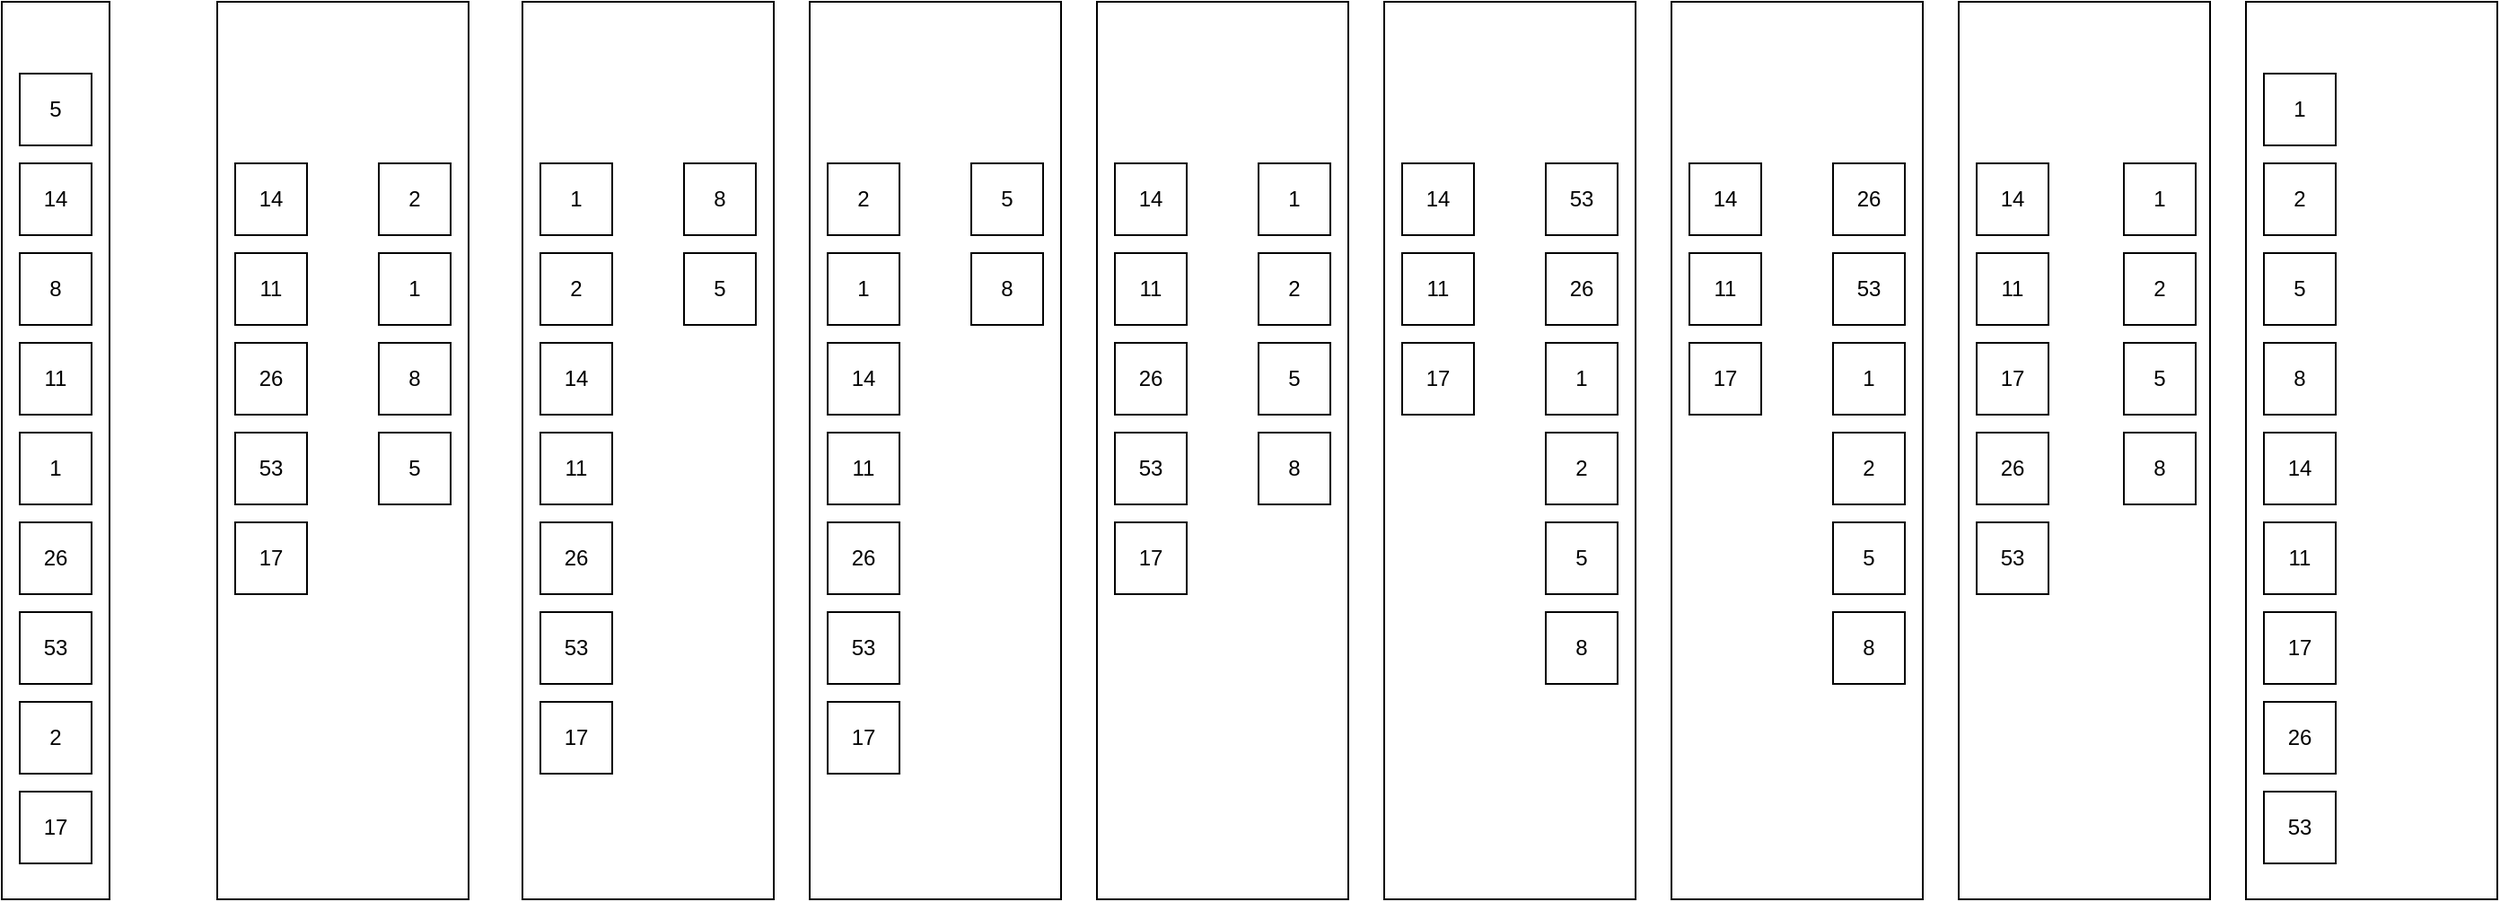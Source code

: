 <mxfile>
    <diagram id="W9HoKVLfJ79cSEUrWKm8" name="Page-1">
        <mxGraphModel dx="2376" dy="795" grid="1" gridSize="10" guides="1" tooltips="1" connect="1" arrows="1" fold="1" page="1" pageScale="1" pageWidth="850" pageHeight="1100" math="0" shadow="0">
            <root>
                <mxCell id="0"/>
                <mxCell id="1" parent="0"/>
                <mxCell id="11" value="" style="rounded=0;whiteSpace=wrap;html=1;" vertex="1" parent="1">
                    <mxGeometry x="70" y="160" width="60" height="500" as="geometry"/>
                </mxCell>
                <mxCell id="2" value="5" style="rounded=0;whiteSpace=wrap;html=1;" vertex="1" parent="1">
                    <mxGeometry x="80" y="200" width="40" height="40" as="geometry"/>
                </mxCell>
                <mxCell id="3" value="8" style="rounded=0;whiteSpace=wrap;html=1;" vertex="1" parent="1">
                    <mxGeometry x="80" y="300" width="40" height="40" as="geometry"/>
                </mxCell>
                <mxCell id="4" value="11" style="rounded=0;whiteSpace=wrap;html=1;" vertex="1" parent="1">
                    <mxGeometry x="80" y="350" width="40" height="40" as="geometry"/>
                </mxCell>
                <mxCell id="5" value="1" style="rounded=0;whiteSpace=wrap;html=1;" vertex="1" parent="1">
                    <mxGeometry x="80" y="400" width="40" height="40" as="geometry"/>
                </mxCell>
                <mxCell id="6" value="14" style="rounded=0;whiteSpace=wrap;html=1;" vertex="1" parent="1">
                    <mxGeometry x="80" y="250" width="40" height="40" as="geometry"/>
                </mxCell>
                <mxCell id="7" value="26" style="rounded=0;whiteSpace=wrap;html=1;" vertex="1" parent="1">
                    <mxGeometry x="80" y="450" width="40" height="40" as="geometry"/>
                </mxCell>
                <mxCell id="8" value="53" style="rounded=0;whiteSpace=wrap;html=1;" vertex="1" parent="1">
                    <mxGeometry x="80" y="500" width="40" height="40" as="geometry"/>
                </mxCell>
                <mxCell id="9" value="2" style="rounded=0;whiteSpace=wrap;html=1;" vertex="1" parent="1">
                    <mxGeometry x="80" y="550" width="40" height="40" as="geometry"/>
                </mxCell>
                <mxCell id="10" value="17" style="rounded=0;whiteSpace=wrap;html=1;" vertex="1" parent="1">
                    <mxGeometry x="80" y="600" width="40" height="40" as="geometry"/>
                </mxCell>
                <mxCell id="12" value="" style="rounded=0;whiteSpace=wrap;html=1;" vertex="1" parent="1">
                    <mxGeometry x="190" y="160" width="140" height="500" as="geometry"/>
                </mxCell>
                <mxCell id="13" value="5" style="rounded=0;whiteSpace=wrap;html=1;" vertex="1" parent="1">
                    <mxGeometry x="280" y="400" width="40" height="40" as="geometry"/>
                </mxCell>
                <mxCell id="14" value="8" style="rounded=0;whiteSpace=wrap;html=1;" vertex="1" parent="1">
                    <mxGeometry x="280" y="350" width="40" height="40" as="geometry"/>
                </mxCell>
                <mxCell id="15" value="11" style="rounded=0;whiteSpace=wrap;html=1;" vertex="1" parent="1">
                    <mxGeometry x="200" y="300" width="40" height="40" as="geometry"/>
                </mxCell>
                <mxCell id="16" value="1" style="rounded=0;whiteSpace=wrap;html=1;" vertex="1" parent="1">
                    <mxGeometry x="280" y="300" width="40" height="40" as="geometry"/>
                </mxCell>
                <mxCell id="17" value="14" style="rounded=0;whiteSpace=wrap;html=1;" vertex="1" parent="1">
                    <mxGeometry x="200" y="250" width="40" height="40" as="geometry"/>
                </mxCell>
                <mxCell id="18" value="26" style="rounded=0;whiteSpace=wrap;html=1;" vertex="1" parent="1">
                    <mxGeometry x="200" y="350" width="40" height="40" as="geometry"/>
                </mxCell>
                <mxCell id="19" value="53" style="rounded=0;whiteSpace=wrap;html=1;" vertex="1" parent="1">
                    <mxGeometry x="200" y="400" width="40" height="40" as="geometry"/>
                </mxCell>
                <mxCell id="20" value="2" style="rounded=0;whiteSpace=wrap;html=1;" vertex="1" parent="1">
                    <mxGeometry x="280" y="250" width="40" height="40" as="geometry"/>
                </mxCell>
                <mxCell id="21" value="17" style="rounded=0;whiteSpace=wrap;html=1;" vertex="1" parent="1">
                    <mxGeometry x="200" y="450" width="40" height="40" as="geometry"/>
                </mxCell>
                <mxCell id="22" value="" style="rounded=0;whiteSpace=wrap;html=1;" vertex="1" parent="1">
                    <mxGeometry x="360" y="160" width="140" height="500" as="geometry"/>
                </mxCell>
                <mxCell id="23" value="5" style="rounded=0;whiteSpace=wrap;html=1;" vertex="1" parent="1">
                    <mxGeometry x="450" y="300" width="40" height="40" as="geometry"/>
                </mxCell>
                <mxCell id="24" value="8" style="rounded=0;whiteSpace=wrap;html=1;" vertex="1" parent="1">
                    <mxGeometry x="450" y="250" width="40" height="40" as="geometry"/>
                </mxCell>
                <mxCell id="25" value="11" style="rounded=0;whiteSpace=wrap;html=1;" vertex="1" parent="1">
                    <mxGeometry x="370" y="400" width="40" height="40" as="geometry"/>
                </mxCell>
                <mxCell id="26" value="1" style="rounded=0;whiteSpace=wrap;html=1;" vertex="1" parent="1">
                    <mxGeometry x="370" y="250" width="40" height="40" as="geometry"/>
                </mxCell>
                <mxCell id="27" value="14" style="rounded=0;whiteSpace=wrap;html=1;" vertex="1" parent="1">
                    <mxGeometry x="370" y="350" width="40" height="40" as="geometry"/>
                </mxCell>
                <mxCell id="28" value="26" style="rounded=0;whiteSpace=wrap;html=1;" vertex="1" parent="1">
                    <mxGeometry x="370" y="450" width="40" height="40" as="geometry"/>
                </mxCell>
                <mxCell id="29" value="53" style="rounded=0;whiteSpace=wrap;html=1;" vertex="1" parent="1">
                    <mxGeometry x="370" y="500" width="40" height="40" as="geometry"/>
                </mxCell>
                <mxCell id="30" value="2" style="rounded=0;whiteSpace=wrap;html=1;" vertex="1" parent="1">
                    <mxGeometry x="370" y="300" width="40" height="40" as="geometry"/>
                </mxCell>
                <mxCell id="31" value="17" style="rounded=0;whiteSpace=wrap;html=1;" vertex="1" parent="1">
                    <mxGeometry x="370" y="550" width="40" height="40" as="geometry"/>
                </mxCell>
                <mxCell id="52" value="" style="rounded=0;whiteSpace=wrap;html=1;" vertex="1" parent="1">
                    <mxGeometry x="520" y="160" width="140" height="500" as="geometry"/>
                </mxCell>
                <mxCell id="53" value="5" style="rounded=0;whiteSpace=wrap;html=1;" vertex="1" parent="1">
                    <mxGeometry x="610" y="250" width="40" height="40" as="geometry"/>
                </mxCell>
                <mxCell id="54" value="8" style="rounded=0;whiteSpace=wrap;html=1;" vertex="1" parent="1">
                    <mxGeometry x="610" y="300" width="40" height="40" as="geometry"/>
                </mxCell>
                <mxCell id="55" value="11" style="rounded=0;whiteSpace=wrap;html=1;" vertex="1" parent="1">
                    <mxGeometry x="530" y="400" width="40" height="40" as="geometry"/>
                </mxCell>
                <mxCell id="56" value="1" style="rounded=0;whiteSpace=wrap;html=1;" vertex="1" parent="1">
                    <mxGeometry x="530" y="300" width="40" height="40" as="geometry"/>
                </mxCell>
                <mxCell id="57" value="14" style="rounded=0;whiteSpace=wrap;html=1;" vertex="1" parent="1">
                    <mxGeometry x="530" y="350" width="40" height="40" as="geometry"/>
                </mxCell>
                <mxCell id="58" value="26" style="rounded=0;whiteSpace=wrap;html=1;" vertex="1" parent="1">
                    <mxGeometry x="530" y="450" width="40" height="40" as="geometry"/>
                </mxCell>
                <mxCell id="59" value="53" style="rounded=0;whiteSpace=wrap;html=1;" vertex="1" parent="1">
                    <mxGeometry x="530" y="500" width="40" height="40" as="geometry"/>
                </mxCell>
                <mxCell id="60" value="2" style="rounded=0;whiteSpace=wrap;html=1;" vertex="1" parent="1">
                    <mxGeometry x="530" y="250" width="40" height="40" as="geometry"/>
                </mxCell>
                <mxCell id="61" value="17" style="rounded=0;whiteSpace=wrap;html=1;" vertex="1" parent="1">
                    <mxGeometry x="530" y="550" width="40" height="40" as="geometry"/>
                </mxCell>
                <mxCell id="62" value="" style="rounded=0;whiteSpace=wrap;html=1;" vertex="1" parent="1">
                    <mxGeometry x="680" y="160" width="140" height="500" as="geometry"/>
                </mxCell>
                <mxCell id="63" value="5" style="rounded=0;whiteSpace=wrap;html=1;" vertex="1" parent="1">
                    <mxGeometry x="770" y="350" width="40" height="40" as="geometry"/>
                </mxCell>
                <mxCell id="64" value="8" style="rounded=0;whiteSpace=wrap;html=1;" vertex="1" parent="1">
                    <mxGeometry x="770" y="400" width="40" height="40" as="geometry"/>
                </mxCell>
                <mxCell id="65" value="11" style="rounded=0;whiteSpace=wrap;html=1;" vertex="1" parent="1">
                    <mxGeometry x="690" y="300" width="40" height="40" as="geometry"/>
                </mxCell>
                <mxCell id="66" value="1" style="rounded=0;whiteSpace=wrap;html=1;" vertex="1" parent="1">
                    <mxGeometry x="770" y="250" width="40" height="40" as="geometry"/>
                </mxCell>
                <mxCell id="67" value="14" style="rounded=0;whiteSpace=wrap;html=1;" vertex="1" parent="1">
                    <mxGeometry x="690" y="250" width="40" height="40" as="geometry"/>
                </mxCell>
                <mxCell id="68" value="26" style="rounded=0;whiteSpace=wrap;html=1;" vertex="1" parent="1">
                    <mxGeometry x="690" y="350" width="40" height="40" as="geometry"/>
                </mxCell>
                <mxCell id="69" value="53" style="rounded=0;whiteSpace=wrap;html=1;" vertex="1" parent="1">
                    <mxGeometry x="690" y="400" width="40" height="40" as="geometry"/>
                </mxCell>
                <mxCell id="70" value="2" style="rounded=0;whiteSpace=wrap;html=1;" vertex="1" parent="1">
                    <mxGeometry x="770" y="300" width="40" height="40" as="geometry"/>
                </mxCell>
                <mxCell id="71" value="17" style="rounded=0;whiteSpace=wrap;html=1;" vertex="1" parent="1">
                    <mxGeometry x="690" y="450" width="40" height="40" as="geometry"/>
                </mxCell>
                <mxCell id="72" value="" style="rounded=0;whiteSpace=wrap;html=1;" vertex="1" parent="1">
                    <mxGeometry x="840" y="160" width="140" height="500" as="geometry"/>
                </mxCell>
                <mxCell id="73" value="5" style="rounded=0;whiteSpace=wrap;html=1;" vertex="1" parent="1">
                    <mxGeometry x="930" y="450" width="40" height="40" as="geometry"/>
                </mxCell>
                <mxCell id="74" value="8" style="rounded=0;whiteSpace=wrap;html=1;" vertex="1" parent="1">
                    <mxGeometry x="930" y="500" width="40" height="40" as="geometry"/>
                </mxCell>
                <mxCell id="75" value="11" style="rounded=0;whiteSpace=wrap;html=1;" vertex="1" parent="1">
                    <mxGeometry x="850" y="300" width="40" height="40" as="geometry"/>
                </mxCell>
                <mxCell id="76" value="1" style="rounded=0;whiteSpace=wrap;html=1;" vertex="1" parent="1">
                    <mxGeometry x="930" y="350" width="40" height="40" as="geometry"/>
                </mxCell>
                <mxCell id="77" value="14" style="rounded=0;whiteSpace=wrap;html=1;" vertex="1" parent="1">
                    <mxGeometry x="850" y="250" width="40" height="40" as="geometry"/>
                </mxCell>
                <mxCell id="78" value="26" style="rounded=0;whiteSpace=wrap;html=1;" vertex="1" parent="1">
                    <mxGeometry x="930" y="300" width="40" height="40" as="geometry"/>
                </mxCell>
                <mxCell id="79" value="53" style="rounded=0;whiteSpace=wrap;html=1;" vertex="1" parent="1">
                    <mxGeometry x="930" y="250" width="40" height="40" as="geometry"/>
                </mxCell>
                <mxCell id="80" value="2" style="rounded=0;whiteSpace=wrap;html=1;" vertex="1" parent="1">
                    <mxGeometry x="930" y="400" width="40" height="40" as="geometry"/>
                </mxCell>
                <mxCell id="81" value="17" style="rounded=0;whiteSpace=wrap;html=1;" vertex="1" parent="1">
                    <mxGeometry x="850" y="350" width="40" height="40" as="geometry"/>
                </mxCell>
                <mxCell id="82" value="" style="rounded=0;whiteSpace=wrap;html=1;" vertex="1" parent="1">
                    <mxGeometry x="1000" y="160" width="140" height="500" as="geometry"/>
                </mxCell>
                <mxCell id="83" value="5" style="rounded=0;whiteSpace=wrap;html=1;" vertex="1" parent="1">
                    <mxGeometry x="1090" y="450" width="40" height="40" as="geometry"/>
                </mxCell>
                <mxCell id="84" value="8" style="rounded=0;whiteSpace=wrap;html=1;" vertex="1" parent="1">
                    <mxGeometry x="1090" y="500" width="40" height="40" as="geometry"/>
                </mxCell>
                <mxCell id="85" value="11" style="rounded=0;whiteSpace=wrap;html=1;" vertex="1" parent="1">
                    <mxGeometry x="1010" y="300" width="40" height="40" as="geometry"/>
                </mxCell>
                <mxCell id="86" value="1" style="rounded=0;whiteSpace=wrap;html=1;" vertex="1" parent="1">
                    <mxGeometry x="1090" y="350" width="40" height="40" as="geometry"/>
                </mxCell>
                <mxCell id="87" value="14" style="rounded=0;whiteSpace=wrap;html=1;" vertex="1" parent="1">
                    <mxGeometry x="1010" y="250" width="40" height="40" as="geometry"/>
                </mxCell>
                <mxCell id="88" value="26" style="rounded=0;whiteSpace=wrap;html=1;" vertex="1" parent="1">
                    <mxGeometry x="1090" y="250" width="40" height="40" as="geometry"/>
                </mxCell>
                <mxCell id="89" value="53" style="rounded=0;whiteSpace=wrap;html=1;" vertex="1" parent="1">
                    <mxGeometry x="1090" y="300" width="40" height="40" as="geometry"/>
                </mxCell>
                <mxCell id="90" value="2" style="rounded=0;whiteSpace=wrap;html=1;" vertex="1" parent="1">
                    <mxGeometry x="1090" y="400" width="40" height="40" as="geometry"/>
                </mxCell>
                <mxCell id="91" value="17" style="rounded=0;whiteSpace=wrap;html=1;" vertex="1" parent="1">
                    <mxGeometry x="1010" y="350" width="40" height="40" as="geometry"/>
                </mxCell>
                <mxCell id="92" value="" style="rounded=0;whiteSpace=wrap;html=1;" vertex="1" parent="1">
                    <mxGeometry x="1160" y="160" width="140" height="500" as="geometry"/>
                </mxCell>
                <mxCell id="93" value="5" style="rounded=0;whiteSpace=wrap;html=1;" vertex="1" parent="1">
                    <mxGeometry x="1252" y="350" width="40" height="40" as="geometry"/>
                </mxCell>
                <mxCell id="94" value="8" style="rounded=0;whiteSpace=wrap;html=1;" vertex="1" parent="1">
                    <mxGeometry x="1252" y="400" width="40" height="40" as="geometry"/>
                </mxCell>
                <mxCell id="95" value="11" style="rounded=0;whiteSpace=wrap;html=1;" vertex="1" parent="1">
                    <mxGeometry x="1170" y="300" width="40" height="40" as="geometry"/>
                </mxCell>
                <mxCell id="96" value="1" style="rounded=0;whiteSpace=wrap;html=1;" vertex="1" parent="1">
                    <mxGeometry x="1252" y="250" width="40" height="40" as="geometry"/>
                </mxCell>
                <mxCell id="97" value="14" style="rounded=0;whiteSpace=wrap;html=1;" vertex="1" parent="1">
                    <mxGeometry x="1170" y="250" width="40" height="40" as="geometry"/>
                </mxCell>
                <mxCell id="98" value="26" style="rounded=0;whiteSpace=wrap;html=1;" vertex="1" parent="1">
                    <mxGeometry x="1170" y="400" width="40" height="40" as="geometry"/>
                </mxCell>
                <mxCell id="99" value="53" style="rounded=0;whiteSpace=wrap;html=1;" vertex="1" parent="1">
                    <mxGeometry x="1170" y="450" width="40" height="40" as="geometry"/>
                </mxCell>
                <mxCell id="100" value="2" style="rounded=0;whiteSpace=wrap;html=1;" vertex="1" parent="1">
                    <mxGeometry x="1252" y="300" width="40" height="40" as="geometry"/>
                </mxCell>
                <mxCell id="101" value="17" style="rounded=0;whiteSpace=wrap;html=1;" vertex="1" parent="1">
                    <mxGeometry x="1170" y="350" width="40" height="40" as="geometry"/>
                </mxCell>
                <mxCell id="102" value="" style="rounded=0;whiteSpace=wrap;html=1;" vertex="1" parent="1">
                    <mxGeometry x="1320" y="160" width="140" height="500" as="geometry"/>
                </mxCell>
                <mxCell id="103" value="5" style="rounded=0;whiteSpace=wrap;html=1;" vertex="1" parent="1">
                    <mxGeometry x="1330" y="300" width="40" height="40" as="geometry"/>
                </mxCell>
                <mxCell id="104" value="8" style="rounded=0;whiteSpace=wrap;html=1;" vertex="1" parent="1">
                    <mxGeometry x="1330" y="350" width="40" height="40" as="geometry"/>
                </mxCell>
                <mxCell id="105" value="11" style="rounded=0;whiteSpace=wrap;html=1;" vertex="1" parent="1">
                    <mxGeometry x="1330" y="450" width="40" height="40" as="geometry"/>
                </mxCell>
                <mxCell id="106" value="1" style="rounded=0;whiteSpace=wrap;html=1;" vertex="1" parent="1">
                    <mxGeometry x="1330" y="200" width="40" height="40" as="geometry"/>
                </mxCell>
                <mxCell id="107" value="14" style="rounded=0;whiteSpace=wrap;html=1;" vertex="1" parent="1">
                    <mxGeometry x="1330" y="400" width="40" height="40" as="geometry"/>
                </mxCell>
                <mxCell id="108" value="26" style="rounded=0;whiteSpace=wrap;html=1;" vertex="1" parent="1">
                    <mxGeometry x="1330" y="550" width="40" height="40" as="geometry"/>
                </mxCell>
                <mxCell id="109" value="53" style="rounded=0;whiteSpace=wrap;html=1;" vertex="1" parent="1">
                    <mxGeometry x="1330" y="600" width="40" height="40" as="geometry"/>
                </mxCell>
                <mxCell id="110" value="2" style="rounded=0;whiteSpace=wrap;html=1;" vertex="1" parent="1">
                    <mxGeometry x="1330" y="250" width="40" height="40" as="geometry"/>
                </mxCell>
                <mxCell id="111" value="17" style="rounded=0;whiteSpace=wrap;html=1;" vertex="1" parent="1">
                    <mxGeometry x="1330" y="500" width="40" height="40" as="geometry"/>
                </mxCell>
            </root>
        </mxGraphModel>
    </diagram>
</mxfile>